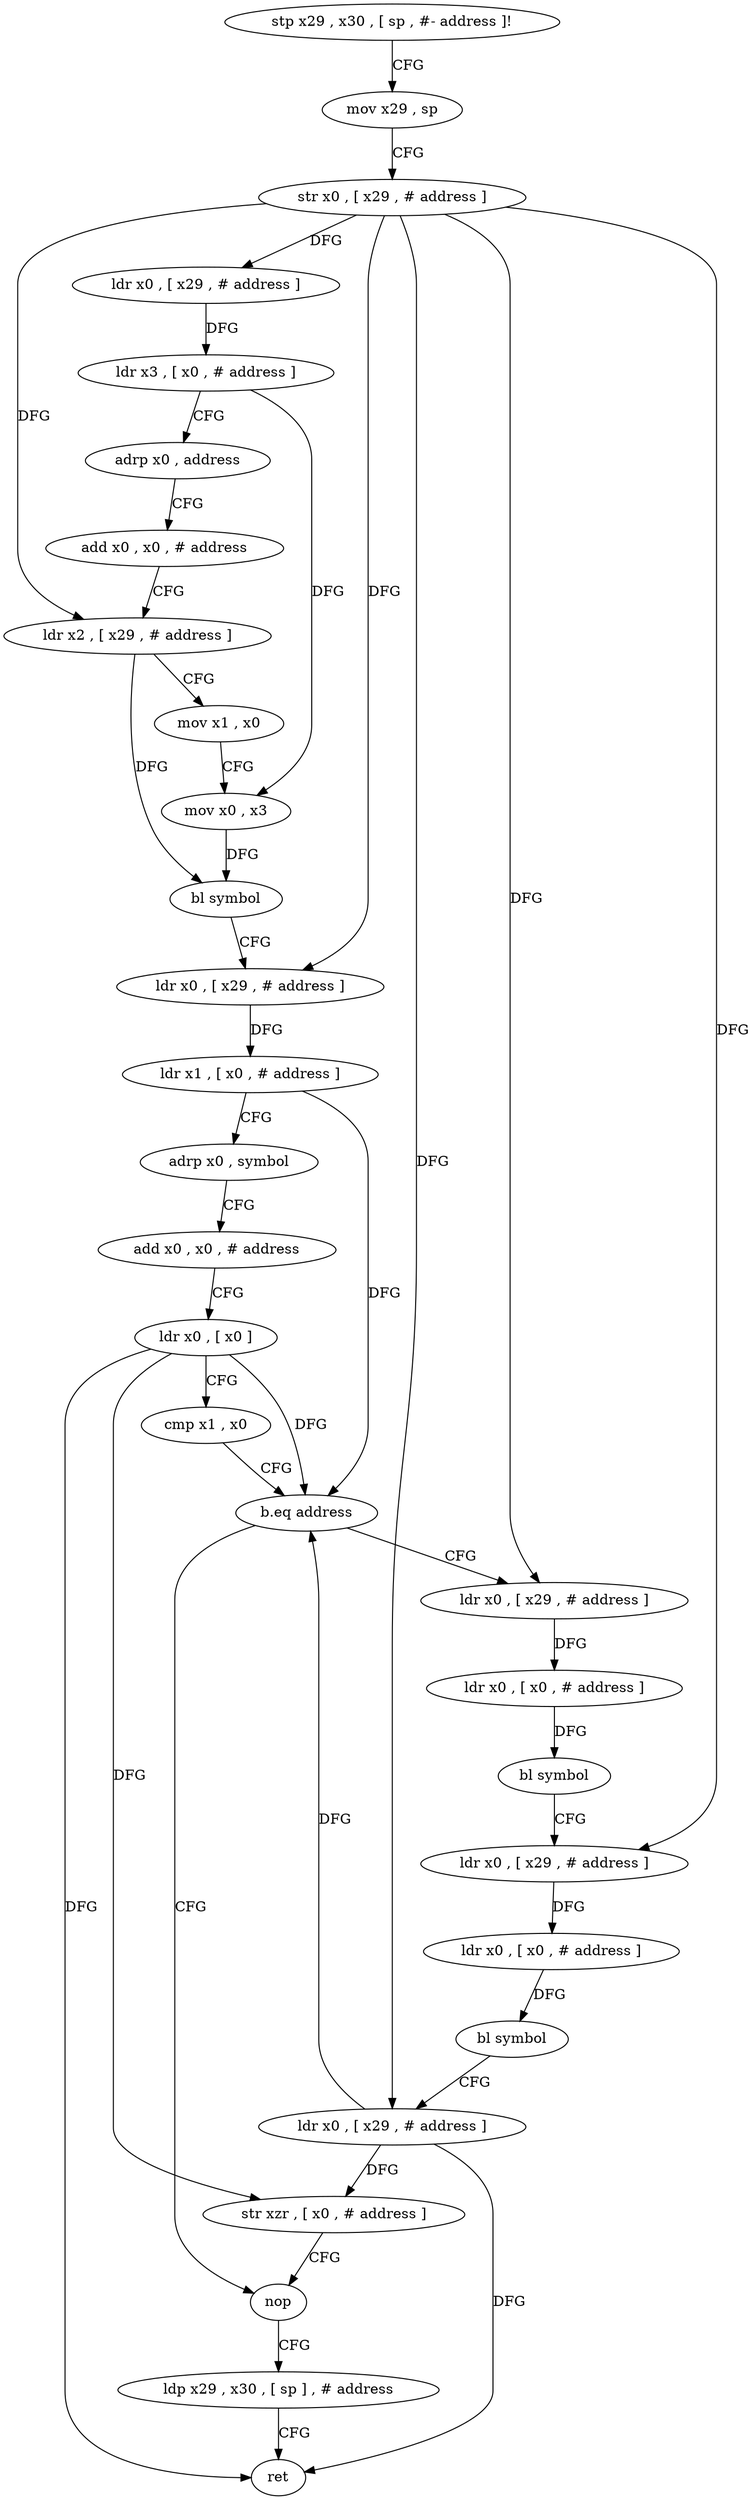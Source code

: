 digraph "func" {
"4242960" [label = "stp x29 , x30 , [ sp , #- address ]!" ]
"4242964" [label = "mov x29 , sp" ]
"4242968" [label = "str x0 , [ x29 , # address ]" ]
"4242972" [label = "ldr x0 , [ x29 , # address ]" ]
"4242976" [label = "ldr x3 , [ x0 , # address ]" ]
"4242980" [label = "adrp x0 , address" ]
"4242984" [label = "add x0 , x0 , # address" ]
"4242988" [label = "ldr x2 , [ x29 , # address ]" ]
"4242992" [label = "mov x1 , x0" ]
"4242996" [label = "mov x0 , x3" ]
"4243000" [label = "bl symbol" ]
"4243004" [label = "ldr x0 , [ x29 , # address ]" ]
"4243008" [label = "ldr x1 , [ x0 , # address ]" ]
"4243012" [label = "adrp x0 , symbol" ]
"4243016" [label = "add x0 , x0 , # address" ]
"4243020" [label = "ldr x0 , [ x0 ]" ]
"4243024" [label = "cmp x1 , x0" ]
"4243028" [label = "b.eq address" ]
"4243064" [label = "nop" ]
"4243032" [label = "ldr x0 , [ x29 , # address ]" ]
"4243068" [label = "ldp x29 , x30 , [ sp ] , # address" ]
"4243072" [label = "ret" ]
"4243036" [label = "ldr x0 , [ x0 , # address ]" ]
"4243040" [label = "bl symbol" ]
"4243044" [label = "ldr x0 , [ x29 , # address ]" ]
"4243048" [label = "ldr x0 , [ x0 , # address ]" ]
"4243052" [label = "bl symbol" ]
"4243056" [label = "ldr x0 , [ x29 , # address ]" ]
"4243060" [label = "str xzr , [ x0 , # address ]" ]
"4242960" -> "4242964" [ label = "CFG" ]
"4242964" -> "4242968" [ label = "CFG" ]
"4242968" -> "4242972" [ label = "DFG" ]
"4242968" -> "4242988" [ label = "DFG" ]
"4242968" -> "4243004" [ label = "DFG" ]
"4242968" -> "4243032" [ label = "DFG" ]
"4242968" -> "4243044" [ label = "DFG" ]
"4242968" -> "4243056" [ label = "DFG" ]
"4242972" -> "4242976" [ label = "DFG" ]
"4242976" -> "4242980" [ label = "CFG" ]
"4242976" -> "4242996" [ label = "DFG" ]
"4242980" -> "4242984" [ label = "CFG" ]
"4242984" -> "4242988" [ label = "CFG" ]
"4242988" -> "4242992" [ label = "CFG" ]
"4242988" -> "4243000" [ label = "DFG" ]
"4242992" -> "4242996" [ label = "CFG" ]
"4242996" -> "4243000" [ label = "DFG" ]
"4243000" -> "4243004" [ label = "CFG" ]
"4243004" -> "4243008" [ label = "DFG" ]
"4243008" -> "4243012" [ label = "CFG" ]
"4243008" -> "4243028" [ label = "DFG" ]
"4243012" -> "4243016" [ label = "CFG" ]
"4243016" -> "4243020" [ label = "CFG" ]
"4243020" -> "4243024" [ label = "CFG" ]
"4243020" -> "4243028" [ label = "DFG" ]
"4243020" -> "4243072" [ label = "DFG" ]
"4243020" -> "4243060" [ label = "DFG" ]
"4243024" -> "4243028" [ label = "CFG" ]
"4243028" -> "4243064" [ label = "CFG" ]
"4243028" -> "4243032" [ label = "CFG" ]
"4243064" -> "4243068" [ label = "CFG" ]
"4243032" -> "4243036" [ label = "DFG" ]
"4243068" -> "4243072" [ label = "CFG" ]
"4243036" -> "4243040" [ label = "DFG" ]
"4243040" -> "4243044" [ label = "CFG" ]
"4243044" -> "4243048" [ label = "DFG" ]
"4243048" -> "4243052" [ label = "DFG" ]
"4243052" -> "4243056" [ label = "CFG" ]
"4243056" -> "4243060" [ label = "DFG" ]
"4243056" -> "4243028" [ label = "DFG" ]
"4243056" -> "4243072" [ label = "DFG" ]
"4243060" -> "4243064" [ label = "CFG" ]
}
